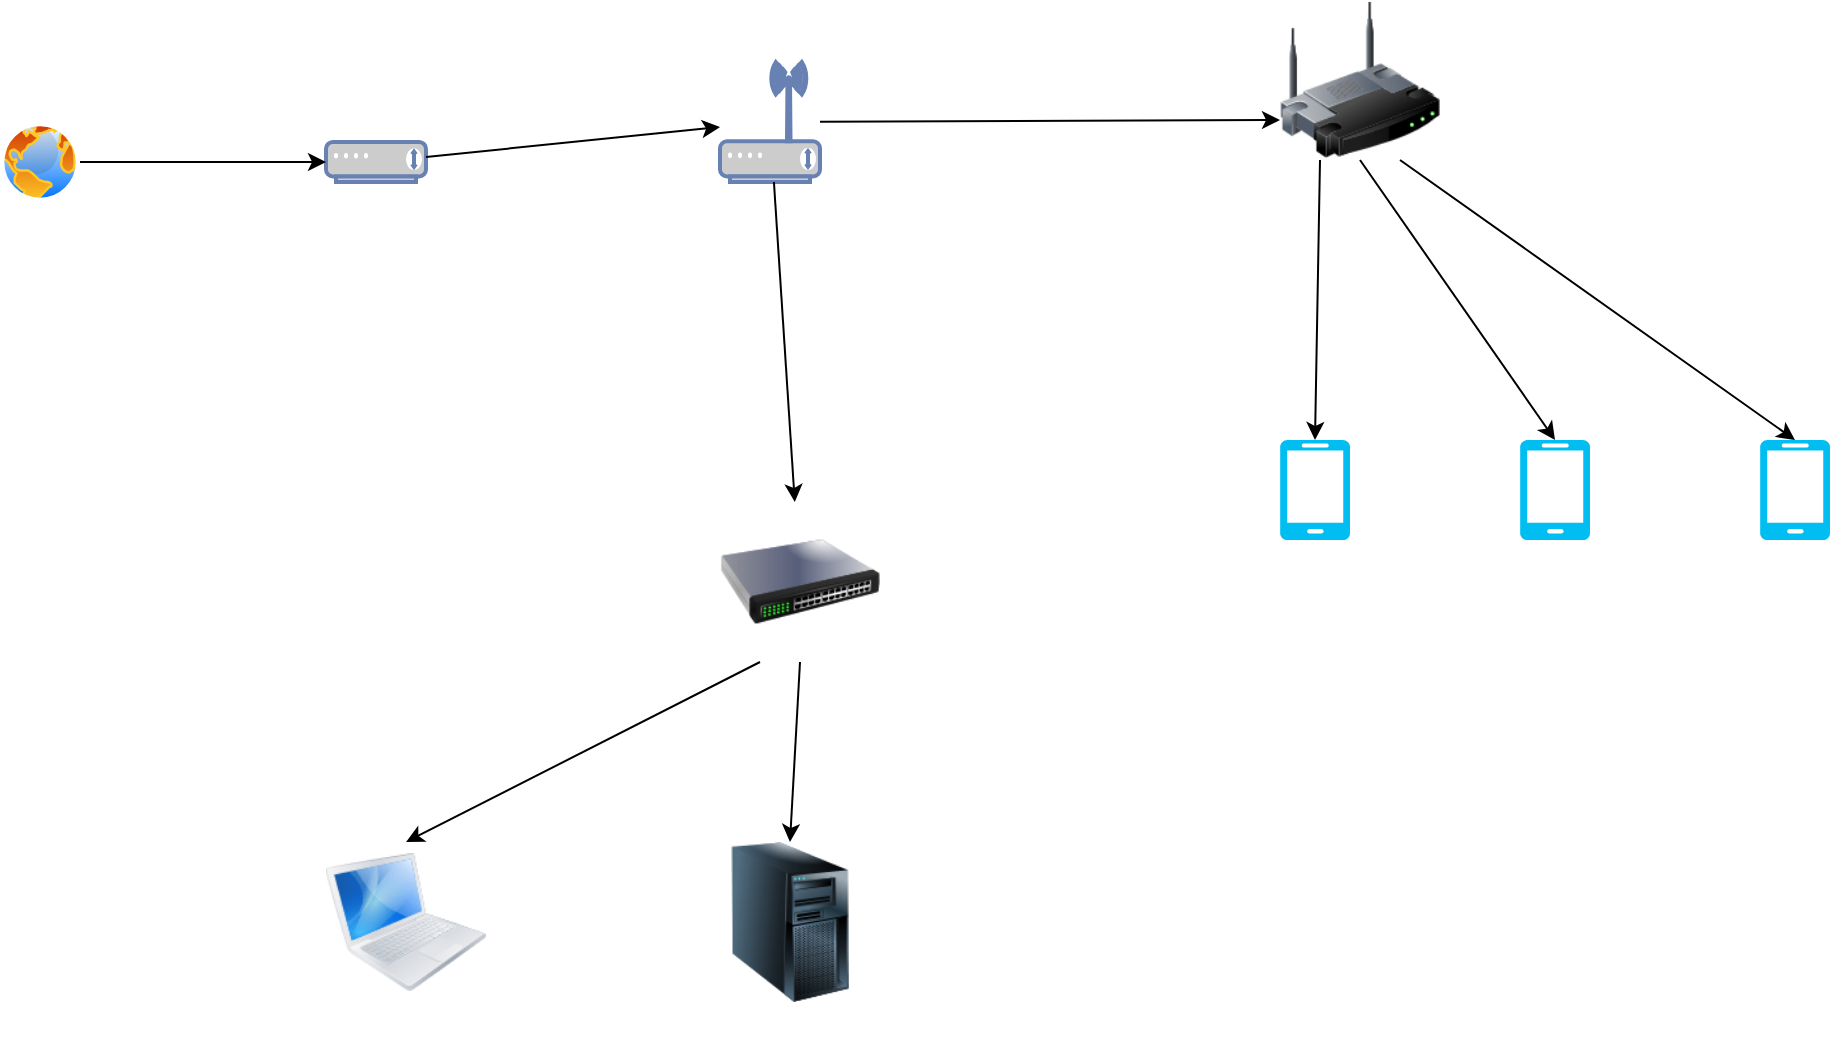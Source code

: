 <mxfile>
    <diagram id="YMVY663nhCIzSdIhk0mH" name="Page-1">
        <mxGraphModel dx="1067" dy="802" grid="1" gridSize="10" guides="1" tooltips="1" connect="1" arrows="1" fold="1" page="1" pageScale="1" pageWidth="1169" pageHeight="827" math="0" shadow="0">
            <root>
                <mxCell id="0"/>
                <mxCell id="1" parent="0"/>
                <mxCell id="2" value="" style="aspect=fixed;perimeter=ellipsePerimeter;html=1;align=center;shadow=0;dashed=0;spacingTop=3;image;image=img/lib/active_directory/internet_globe.svg;" vertex="1" parent="1">
                    <mxGeometry x="80" y="81" width="40" height="40" as="geometry"/>
                </mxCell>
                <mxCell id="3" value="&lt;font color=&quot;#ffffff&quot;&gt;Fiber Modem&lt;br&gt;&lt;/font&gt;" style="fontColor=#0066CC;verticalAlign=top;verticalLabelPosition=bottom;labelPosition=center;align=center;html=1;outlineConnect=0;fillColor=#CCCCCC;strokeColor=#6881B3;gradientColor=none;gradientDirection=north;strokeWidth=2;shape=mxgraph.networks.modem;" vertex="1" parent="1">
                    <mxGeometry x="243" y="91" width="50" height="20" as="geometry"/>
                </mxCell>
                <mxCell id="4" value="&lt;font color=&quot;#ffffff&quot;&gt;Tenda Router&lt;/font&gt;" style="fontColor=#0066CC;verticalAlign=top;verticalLabelPosition=bottom;labelPosition=center;align=center;html=1;outlineConnect=0;fillColor=#CCCCCC;strokeColor=#6881B3;gradientColor=none;gradientDirection=north;strokeWidth=2;shape=mxgraph.networks.wireless_modem;" vertex="1" parent="1">
                    <mxGeometry x="440" y="51" width="50" height="60" as="geometry"/>
                </mxCell>
                <mxCell id="6" value="" style="image;html=1;image=img/lib/clip_art/networking/Switch_128x128.png;fontColor=#FFFFFF;" vertex="1" parent="1">
                    <mxGeometry x="440" y="271" width="80" height="80" as="geometry"/>
                </mxCell>
                <mxCell id="7" value="D-Link Router" style="image;html=1;image=img/lib/clip_art/networking/Wireless_Router_128x128.png;fontColor=#FFFFFF;" vertex="1" parent="1">
                    <mxGeometry x="720" y="20" width="80" height="80" as="geometry"/>
                </mxCell>
                <mxCell id="8" value="Macbook M1" style="image;html=1;image=img/lib/clip_art/computers/MacBook_128x128.png;fontColor=#FFFFFF;" vertex="1" parent="1">
                    <mxGeometry x="243" y="441" width="80" height="80" as="geometry"/>
                </mxCell>
                <mxCell id="9" value="Proxmox Server" style="image;html=1;image=img/lib/clip_art/computers/Server_Tower_128x128.png;fontColor=#FFFFFF;" vertex="1" parent="1">
                    <mxGeometry x="435" y="441" width="80" height="80" as="geometry"/>
                </mxCell>
                <mxCell id="11" value="Phone 1" style="verticalLabelPosition=bottom;html=1;verticalAlign=top;align=center;strokeColor=none;fillColor=#00BEF2;shape=mxgraph.azure.mobile;pointerEvents=1;fontColor=#FFFFFF;" vertex="1" parent="1">
                    <mxGeometry x="720" y="240" width="35" height="50" as="geometry"/>
                </mxCell>
                <mxCell id="12" value="Phone 2" style="verticalLabelPosition=bottom;html=1;verticalAlign=top;align=center;strokeColor=none;fillColor=#00BEF2;shape=mxgraph.azure.mobile;pointerEvents=1;fontColor=#FFFFFF;" vertex="1" parent="1">
                    <mxGeometry x="840" y="240" width="35" height="50" as="geometry"/>
                </mxCell>
                <mxCell id="13" value="Phone 3" style="verticalLabelPosition=bottom;html=1;verticalAlign=top;align=center;strokeColor=none;fillColor=#00BEF2;shape=mxgraph.azure.mobile;pointerEvents=1;fontColor=#FFFFFF;" vertex="1" parent="1">
                    <mxGeometry x="960" y="240" width="35" height="50" as="geometry"/>
                </mxCell>
                <mxCell id="14" value="" style="endArrow=classic;html=1;fontColor=#FFFFFF;exitX=1;exitY=0.5;exitDx=0;exitDy=0;" edge="1" parent="1" source="2" target="3">
                    <mxGeometry width="50" height="50" relative="1" as="geometry">
                        <mxPoint x="40" y="381" as="sourcePoint"/>
                        <mxPoint x="90" y="331" as="targetPoint"/>
                    </mxGeometry>
                </mxCell>
                <mxCell id="15" value="" style="endArrow=classic;html=1;fontColor=#FFFFFF;" edge="1" parent="1" source="3" target="4">
                    <mxGeometry width="50" height="50" relative="1" as="geometry">
                        <mxPoint x="270" y="190" as="sourcePoint"/>
                        <mxPoint x="430" y="101" as="targetPoint"/>
                    </mxGeometry>
                </mxCell>
                <mxCell id="16" value="" style="endArrow=classic;html=1;fontColor=#FFFFFF;entryX=0;entryY=0.75;entryDx=0;entryDy=0;" edge="1" parent="1" source="4" target="7">
                    <mxGeometry width="50" height="50" relative="1" as="geometry">
                        <mxPoint x="540" y="160" as="sourcePoint"/>
                        <mxPoint x="590" y="110" as="targetPoint"/>
                    </mxGeometry>
                </mxCell>
                <mxCell id="17" value="" style="endArrow=classic;html=1;fontColor=#FFFFFF;exitX=0.25;exitY=1;exitDx=0;exitDy=0;entryX=0.5;entryY=0;entryDx=0;entryDy=0;entryPerimeter=0;" edge="1" parent="1" source="7" target="11">
                    <mxGeometry width="50" height="50" relative="1" as="geometry">
                        <mxPoint x="560" y="380" as="sourcePoint"/>
                        <mxPoint x="610" y="330" as="targetPoint"/>
                    </mxGeometry>
                </mxCell>
                <mxCell id="18" value="" style="endArrow=classic;html=1;fontColor=#FFFFFF;exitX=0.5;exitY=1;exitDx=0;exitDy=0;entryX=0.5;entryY=0;entryDx=0;entryDy=0;entryPerimeter=0;" edge="1" parent="1" source="7" target="12">
                    <mxGeometry width="50" height="50" relative="1" as="geometry">
                        <mxPoint x="560" y="380" as="sourcePoint"/>
                        <mxPoint x="610" y="330" as="targetPoint"/>
                    </mxGeometry>
                </mxCell>
                <mxCell id="19" value="" style="endArrow=classic;html=1;fontColor=#FFFFFF;exitX=0.75;exitY=1;exitDx=0;exitDy=0;entryX=0.5;entryY=0;entryDx=0;entryDy=0;entryPerimeter=0;" edge="1" parent="1" source="7" target="13">
                    <mxGeometry width="50" height="50" relative="1" as="geometry">
                        <mxPoint x="560" y="380" as="sourcePoint"/>
                        <mxPoint x="610" y="330" as="targetPoint"/>
                    </mxGeometry>
                </mxCell>
                <mxCell id="20" value="" style="endArrow=classic;html=1;fontColor=#FFFFFF;" edge="1" parent="1" source="4" target="6">
                    <mxGeometry width="50" height="50" relative="1" as="geometry">
                        <mxPoint x="560" y="380" as="sourcePoint"/>
                        <mxPoint x="610" y="330" as="targetPoint"/>
                    </mxGeometry>
                </mxCell>
                <mxCell id="21" value="" style="endArrow=classic;html=1;fontColor=#FFFFFF;exitX=0.5;exitY=1;exitDx=0;exitDy=0;entryX=0.5;entryY=0;entryDx=0;entryDy=0;" edge="1" parent="1" source="6" target="9">
                    <mxGeometry width="50" height="50" relative="1" as="geometry">
                        <mxPoint x="560" y="380" as="sourcePoint"/>
                        <mxPoint x="610" y="330" as="targetPoint"/>
                    </mxGeometry>
                </mxCell>
                <mxCell id="22" value="" style="endArrow=classic;html=1;fontColor=#FFFFFF;exitX=0.25;exitY=1;exitDx=0;exitDy=0;entryX=0.5;entryY=0;entryDx=0;entryDy=0;" edge="1" parent="1" source="6" target="8">
                    <mxGeometry width="50" height="50" relative="1" as="geometry">
                        <mxPoint x="560" y="380" as="sourcePoint"/>
                        <mxPoint x="610" y="330" as="targetPoint"/>
                    </mxGeometry>
                </mxCell>
            </root>
        </mxGraphModel>
    </diagram>
</mxfile>